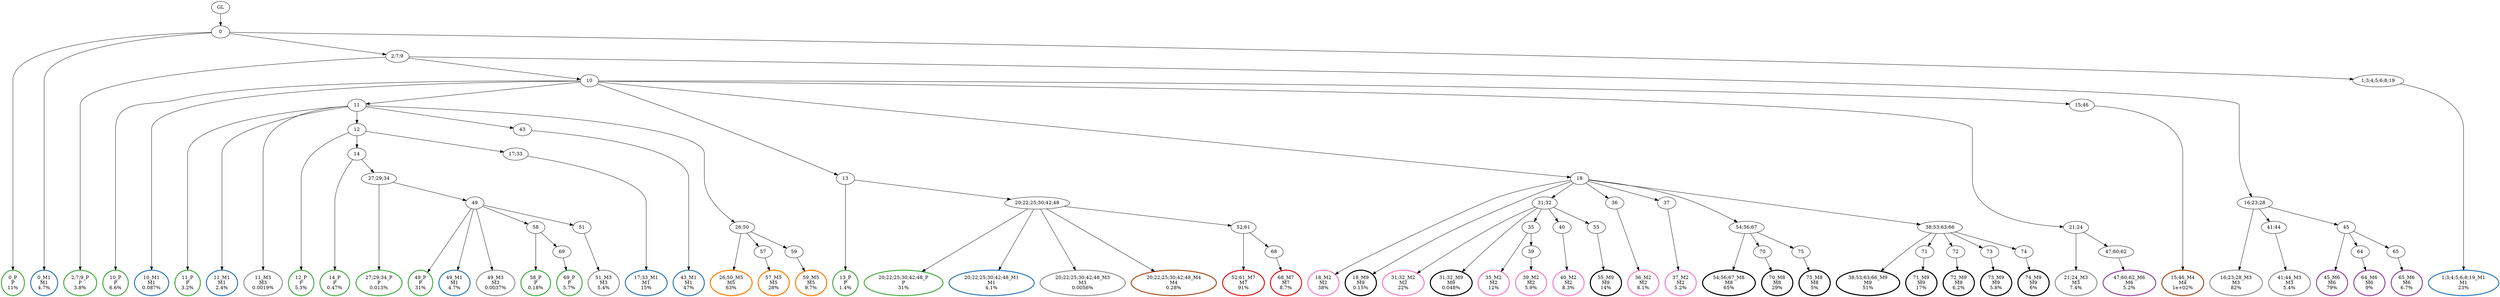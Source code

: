 digraph T {
	{
		rank=same
		99 [penwidth=3,colorscheme=set19,color=3,label="0_P\nP\n11%"]
		97 [penwidth=3,colorscheme=set19,color=3,label="2;7;9_P\nP\n3.8%"]
		95 [penwidth=3,colorscheme=set19,color=3,label="10_P\nP\n6.6%"]
		93 [penwidth=3,colorscheme=set19,color=3,label="11_P\nP\n3.2%"]
		91 [penwidth=3,colorscheme=set19,color=3,label="12_P\nP\n5.3%"]
		89 [penwidth=3,colorscheme=set19,color=3,label="14_P\nP\n0.47%"]
		87 [penwidth=3,colorscheme=set19,color=3,label="27;29;34_P\nP\n0.013%"]
		85 [penwidth=3,colorscheme=set19,color=3,label="49_P\nP\n31%"]
		83 [penwidth=3,colorscheme=set19,color=3,label="58_P\nP\n0.18%"]
		81 [penwidth=3,colorscheme=set19,color=3,label="69_P\nP\n5.7%"]
		79 [penwidth=3,colorscheme=set19,color=3,label="13_P\nP\n1.4%"]
		77 [penwidth=3,colorscheme=set19,color=3,label="20;22;25;30;42;48_P\nP\n31%"]
		76 [penwidth=3,colorscheme=set19,color=2,label="0_M1\nM1\n4.7%"]
		74 [penwidth=3,colorscheme=set19,color=2,label="1;3;4;5;6;8;19_M1\nM1\n23%"]
		73 [penwidth=3,colorscheme=set19,color=2,label="10_M1\nM1\n0.087%"]
		72 [penwidth=3,colorscheme=set19,color=2,label="11_M1\nM1\n2.4%"]
		71 [penwidth=3,colorscheme=set19,color=2,label="49_M1\nM1\n4.7%"]
		69 [penwidth=3,colorscheme=set19,color=2,label="17;33_M1\nM1\n15%"]
		67 [penwidth=3,colorscheme=set19,color=2,label="43_M1\nM1\n47%"]
		66 [penwidth=3,colorscheme=set19,color=2,label="20;22;25;30;42;48_M1\nM1\n4.1%"]
		64 [penwidth=3,colorscheme=set19,color=8,label="18_M2\nM2\n38%"]
		62 [penwidth=3,colorscheme=set19,color=8,label="31;32_M2\nM2\n22%"]
		60 [penwidth=3,colorscheme=set19,color=8,label="35_M2\nM2\n12%"]
		58 [penwidth=3,colorscheme=set19,color=8,label="39_M2\nM2\n5.9%"]
		56 [penwidth=3,colorscheme=set19,color=8,label="40_M2\nM2\n8.3%"]
		54 [penwidth=3,colorscheme=set19,color=8,label="36_M2\nM2\n8.1%"]
		52 [penwidth=3,colorscheme=set19,color=8,label="37_M2\nM2\n5.2%"]
		51 [penwidth=3,colorscheme=set19,color=9,label="11_M3\nM3\n0.0019%"]
		50 [penwidth=3,colorscheme=set19,color=9,label="49_M3\nM3\n0.0037%"]
		48 [penwidth=3,colorscheme=set19,color=9,label="51_M3\nM3\n5.4%"]
		47 [penwidth=3,colorscheme=set19,color=9,label="20;22;25;30;42;48_M3\nM3\n0.0056%"]
		45 [penwidth=3,colorscheme=set19,color=9,label="21;24_M3\nM3\n7.4%"]
		43 [penwidth=3,colorscheme=set19,color=9,label="16;23;28_M3\nM3\n82%"]
		41 [penwidth=3,colorscheme=set19,color=9,label="41;44_M3\nM3\n5.4%"]
		40 [penwidth=3,colorscheme=set19,color=7,label="20;22;25;30;42;48_M4\nM4\n0.28%"]
		38 [penwidth=3,colorscheme=set19,color=7,label="15;46_M4\nM4\n1e+02%"]
		36 [penwidth=3,colorscheme=set19,color=5,label="26;50_M5\nM5\n63%"]
		34 [penwidth=3,colorscheme=set19,color=5,label="57_M5\nM5\n28%"]
		32 [penwidth=3,colorscheme=set19,color=5,label="59_M5\nM5\n9.7%"]
		30 [penwidth=3,colorscheme=set19,color=4,label="47;60;62_M6\nM6\n5.2%"]
		28 [penwidth=3,colorscheme=set19,color=4,label="45_M6\nM6\n79%"]
		26 [penwidth=3,colorscheme=set19,color=4,label="64_M6\nM6\n9%"]
		24 [penwidth=3,colorscheme=set19,color=4,label="65_M6\nM6\n6.7%"]
		22 [penwidth=3,colorscheme=set19,color=1,label="52;61_M7\nM7\n91%"]
		20 [penwidth=3,colorscheme=set19,color=1,label="68_M7\nM7\n8.7%"]
		18 [penwidth=3,colorscheme=set19,color=10,label="54;56;67_M8\nM8\n65%"]
		16 [penwidth=3,colorscheme=set19,color=10,label="70_M8\nM8\n29%"]
		14 [penwidth=3,colorscheme=set19,color=10,label="75_M8\nM8\n5%"]
		13 [penwidth=3,colorscheme=set19,color=10,label="18_M9\nM9\n0.15%"]
		12 [penwidth=3,colorscheme=set19,color=10,label="31;32_M9\nM9\n0.048%"]
		10 [penwidth=3,colorscheme=set19,color=10,label="55_M9\nM9\n14%"]
		8 [penwidth=3,colorscheme=set19,color=10,label="38;53;63;66_M9\nM9\n51%"]
		6 [penwidth=3,colorscheme=set19,color=10,label="71_M9\nM9\n17%"]
		4 [penwidth=3,colorscheme=set19,color=10,label="72_M9\nM9\n6.2%"]
		2 [penwidth=3,colorscheme=set19,color=10,label="73_M9\nM9\n5.8%"]
		0 [penwidth=3,colorscheme=set19,color=10,label="74_M9\nM9\n6%"]
	}
	101 [label="GL"]
	100 [label="0"]
	98 [label="2;7;9"]
	96 [label="10"]
	94 [label="11"]
	92 [label="12"]
	90 [label="14"]
	88 [label="27;29;34"]
	86 [label="49"]
	84 [label="58"]
	82 [label="69"]
	80 [label="13"]
	78 [label="20;22;25;30;42;48"]
	75 [label="1;3;4;5;6;8;19"]
	70 [label="17;33"]
	68 [label="43"]
	65 [label="18"]
	63 [label="31;32"]
	61 [label="35"]
	59 [label="39"]
	57 [label="40"]
	55 [label="36"]
	53 [label="37"]
	49 [label="51"]
	46 [label="21;24"]
	44 [label="16;23;28"]
	42 [label="41;44"]
	39 [label="15;46"]
	37 [label="26;50"]
	35 [label="57"]
	33 [label="59"]
	31 [label="47;60;62"]
	29 [label="45"]
	27 [label="64"]
	25 [label="65"]
	23 [label="52;61"]
	21 [label="68"]
	19 [label="54;56;67"]
	17 [label="70"]
	15 [label="75"]
	11 [label="55"]
	9 [label="38;53;63;66"]
	7 [label="71"]
	5 [label="72"]
	3 [label="73"]
	1 [label="74"]
	101 -> 100
	100 -> 99
	100 -> 98
	100 -> 76
	100 -> 75
	98 -> 97
	98 -> 96
	98 -> 44
	96 -> 95
	96 -> 94
	96 -> 80
	96 -> 73
	96 -> 65
	96 -> 46
	96 -> 39
	94 -> 93
	94 -> 92
	94 -> 72
	94 -> 68
	94 -> 51
	94 -> 37
	92 -> 91
	92 -> 90
	92 -> 70
	90 -> 89
	90 -> 88
	88 -> 87
	88 -> 86
	86 -> 85
	86 -> 84
	86 -> 71
	86 -> 50
	86 -> 49
	84 -> 83
	84 -> 82
	82 -> 81
	80 -> 79
	80 -> 78
	78 -> 77
	78 -> 66
	78 -> 47
	78 -> 40
	78 -> 23
	75 -> 74
	70 -> 69
	68 -> 67
	65 -> 64
	65 -> 63
	65 -> 55
	65 -> 53
	65 -> 19
	65 -> 13
	65 -> 9
	63 -> 62
	63 -> 61
	63 -> 57
	63 -> 12
	63 -> 11
	61 -> 60
	61 -> 59
	59 -> 58
	57 -> 56
	55 -> 54
	53 -> 52
	49 -> 48
	46 -> 45
	46 -> 31
	44 -> 43
	44 -> 42
	44 -> 29
	42 -> 41
	39 -> 38
	37 -> 36
	37 -> 35
	37 -> 33
	35 -> 34
	33 -> 32
	31 -> 30
	29 -> 28
	29 -> 27
	29 -> 25
	27 -> 26
	25 -> 24
	23 -> 22
	23 -> 21
	21 -> 20
	19 -> 18
	19 -> 17
	19 -> 15
	17 -> 16
	15 -> 14
	11 -> 10
	9 -> 8
	9 -> 7
	9 -> 5
	9 -> 3
	9 -> 1
	7 -> 6
	5 -> 4
	3 -> 2
	1 -> 0
}
